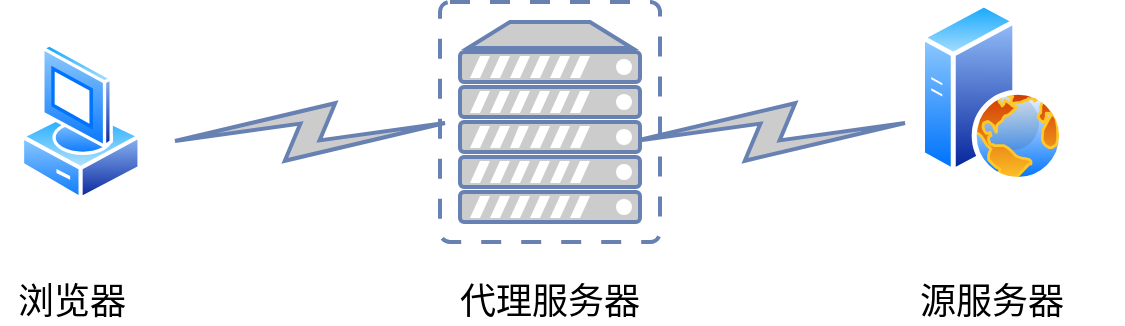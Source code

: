 <mxfile version="13.1.2"><diagram id="8PGdI4bs2-5U762CX9iA" name="第 1 页"><mxGraphModel dx="793" dy="441" grid="1" gridSize="10" guides="1" tooltips="1" connect="1" arrows="1" fold="1" page="1" pageScale="1" pageWidth="827" pageHeight="1169" math="0" shadow="0"><root><mxCell id="0"/><mxCell id="1" parent="0"/><mxCell id="0CQ4zUJ0ap3UZARMZvzI-1" value="" style="aspect=fixed;perimeter=ellipsePerimeter;html=1;align=center;shadow=0;dashed=0;spacingTop=3;image;image=img/lib/active_directory/web_server.svg;" vertex="1" parent="1"><mxGeometry x="550" y="100" width="72" height="90" as="geometry"/></mxCell><mxCell id="0CQ4zUJ0ap3UZARMZvzI-2" value="" style="aspect=fixed;perimeter=ellipsePerimeter;html=1;align=center;shadow=0;dashed=0;spacingTop=3;image;image=img/lib/active_directory/vista_client.svg;" vertex="1" parent="1"><mxGeometry x="100" y="120" width="60.8" height="80" as="geometry"/></mxCell><mxCell id="0CQ4zUJ0ap3UZARMZvzI-4" value="" style="html=1;outlineConnect=0;fillColor=#CCCCCC;strokeColor=#6881B3;gradientColor=none;gradientDirection=north;strokeWidth=2;shape=mxgraph.networks.comm_link_edge;html=1;" edge="1" parent="1"><mxGeometry width="100" height="100" relative="1" as="geometry"><mxPoint x="170" y="170" as="sourcePoint"/><mxPoint x="320" y="160" as="targetPoint"/></mxGeometry></mxCell><mxCell id="0CQ4zUJ0ap3UZARMZvzI-5" value="" style="html=1;outlineConnect=0;fillColor=#CCCCCC;strokeColor=#6881B3;gradientColor=none;gradientDirection=north;strokeWidth=2;shape=mxgraph.networks.comm_link_edge;html=1;" edge="1" parent="1"><mxGeometry width="100" height="100" relative="1" as="geometry"><mxPoint x="400" y="170" as="sourcePoint"/><mxPoint x="550" y="160" as="targetPoint"/><Array as="points"><mxPoint x="480" y="170"/></Array></mxGeometry></mxCell><mxCell id="0CQ4zUJ0ap3UZARMZvzI-6" value="" style="fontColor=#0066CC;verticalAlign=top;verticalLabelPosition=bottom;labelPosition=center;align=center;html=1;outlineConnect=0;fillColor=#CCCCCC;strokeColor=#6881B3;gradientColor=none;gradientDirection=north;strokeWidth=2;shape=mxgraph.networks.virtual_server;" vertex="1" parent="1"><mxGeometry x="310" y="100" width="110" height="120" as="geometry"/></mxCell><mxCell id="0CQ4zUJ0ap3UZARMZvzI-8" value="&lt;font style=&quot;font-size: 18px&quot;&gt;浏览器&lt;/font&gt;" style="text;html=1;strokeColor=none;fillColor=none;align=center;verticalAlign=middle;whiteSpace=wrap;rounded=0;" vertex="1" parent="1"><mxGeometry x="90.8" y="240" width="70" height="20" as="geometry"/></mxCell><mxCell id="0CQ4zUJ0ap3UZARMZvzI-9" value="&lt;font style=&quot;font-size: 18px&quot;&gt;代理服务器&lt;/font&gt;" style="text;html=1;strokeColor=none;fillColor=none;align=center;verticalAlign=middle;whiteSpace=wrap;rounded=0;" vertex="1" parent="1"><mxGeometry x="300" y="240" width="130" height="20" as="geometry"/></mxCell><mxCell id="0CQ4zUJ0ap3UZARMZvzI-11" value="&lt;font style=&quot;font-size: 18px&quot;&gt;源服务器&lt;/font&gt;" style="text;html=1;strokeColor=none;fillColor=none;align=center;verticalAlign=middle;whiteSpace=wrap;rounded=0;" vertex="1" parent="1"><mxGeometry x="521" y="240" width="130" height="20" as="geometry"/></mxCell></root></mxGraphModel></diagram></mxfile>